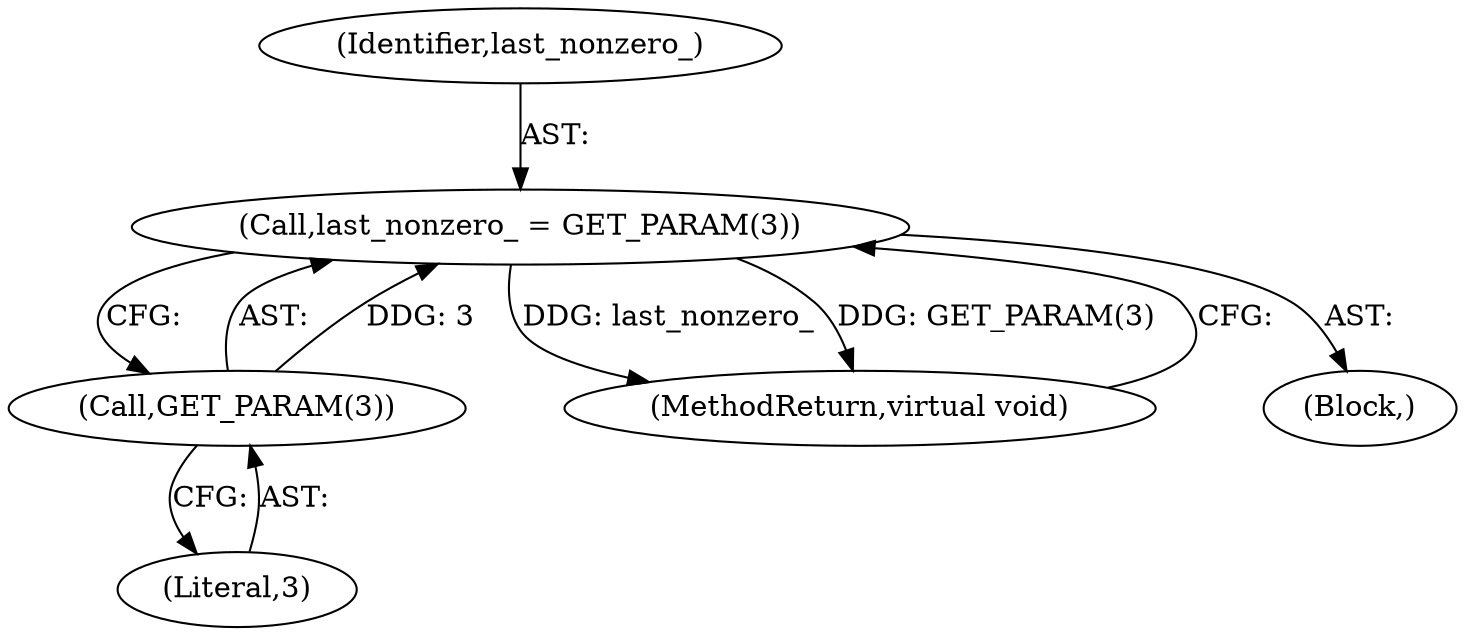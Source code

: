 digraph "1_Android_5a9753fca56f0eeb9f61e342b2fccffc364f9426_92@del" {
"1000114" [label="(Call,last_nonzero_ = GET_PARAM(3))"];
"1000116" [label="(Call,GET_PARAM(3))"];
"1000115" [label="(Identifier,last_nonzero_)"];
"1000117" [label="(Literal,3)"];
"1000118" [label="(MethodReturn,virtual void)"];
"1000114" [label="(Call,last_nonzero_ = GET_PARAM(3))"];
"1000116" [label="(Call,GET_PARAM(3))"];
"1000101" [label="(Block,)"];
"1000114" -> "1000101"  [label="AST: "];
"1000114" -> "1000116"  [label="CFG: "];
"1000115" -> "1000114"  [label="AST: "];
"1000116" -> "1000114"  [label="AST: "];
"1000118" -> "1000114"  [label="CFG: "];
"1000114" -> "1000118"  [label="DDG: last_nonzero_"];
"1000114" -> "1000118"  [label="DDG: GET_PARAM(3)"];
"1000116" -> "1000114"  [label="DDG: 3"];
"1000116" -> "1000117"  [label="CFG: "];
"1000117" -> "1000116"  [label="AST: "];
}
